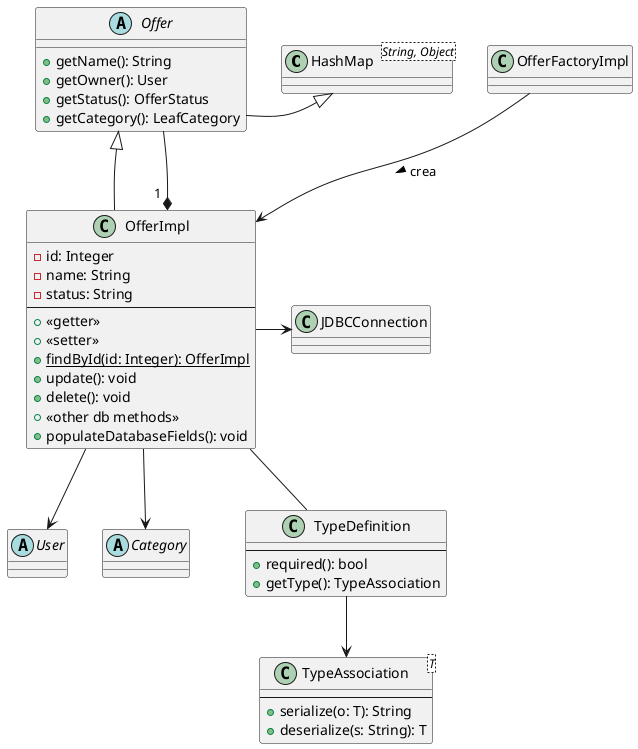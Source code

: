 @startuml

'skinparam Linetype ortho

class HashMap<String, Object>{}

abstract class Offer extends HashMap{
    + getName(): String
    + getOwner(): User
    + getStatus(): OfferStatus
    + getCategory(): LeafCategory
}

class OfferImpl extends Offer{
    - id: Integer
    - name: String
    - status: String
--
    + <<getter>>
    + <<setter>>
    + {static} findById(id: Integer): OfferImpl
    + update(): void
    + delete(): void
    + <<other db methods>>
    + populateDatabaseFields(): void
}

abstract class User{}
abstract class Category{}
class JDBCConnection{}
class TypeDefinition{
    --
    + required(): bool
    + getType(): TypeAssociation
}

class TypeAssociation<T>{
    --
    + serialize(o: T): String
    + deserialize(s: String): T
}

class OfferFactoryImpl{
}

HashMap -[hidden]left- Offer
Offer -[hidden]down- OfferImpl
JDBCConnection -[hidden]down- TypeDefinition

OfferImpl -down-> User
OfferImpl -down-> Category
OfferImpl "1  " *-- Offer
OfferImpl -right-> JDBCConnection
OfferImpl -right- TypeDefinition

TypeDefinition --> TypeAssociation
OfferFactoryImpl --> OfferImpl: crea >

@enduml